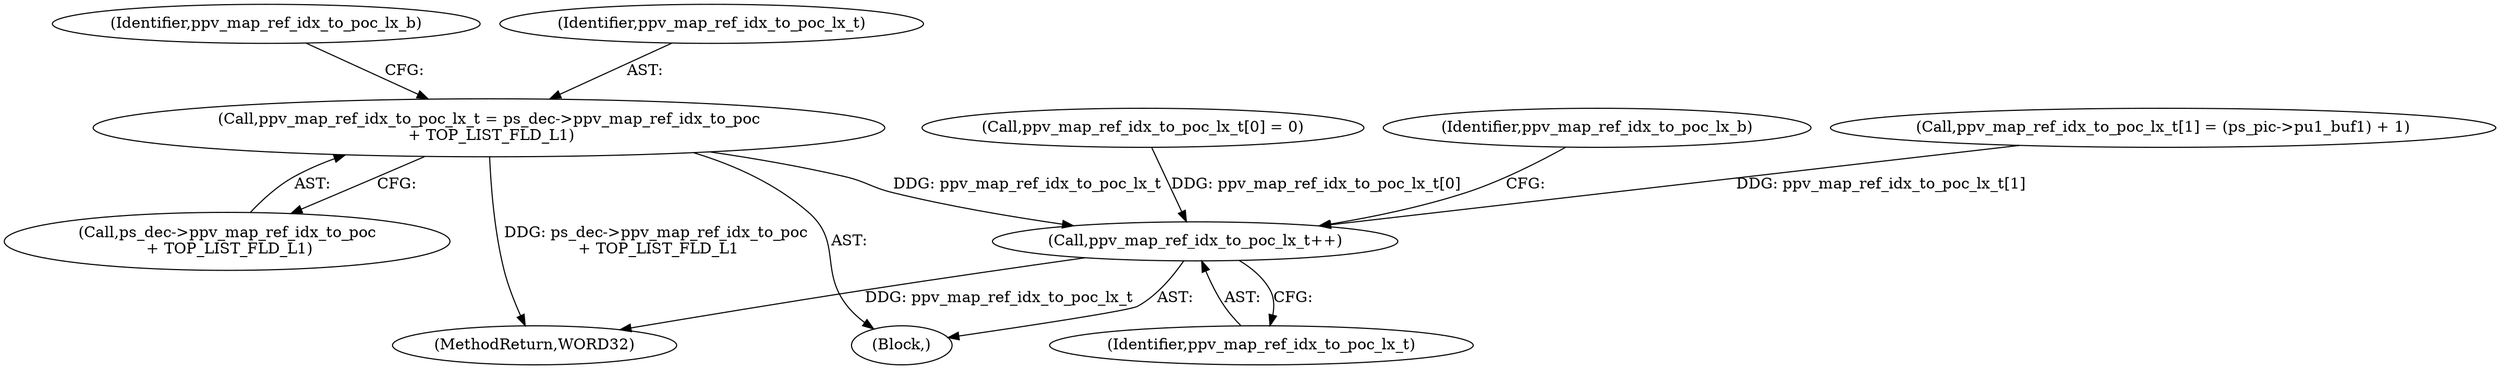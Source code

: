 digraph "0_Android_943323f1d9d3dd5c2634deb26cbe72343ca6b3db_0@integer" {
"1000674" [label="(Call,ppv_map_ref_idx_to_poc_lx_t = ps_dec->ppv_map_ref_idx_to_poc\n + TOP_LIST_FLD_L1)"];
"1000693" [label="(Call,ppv_map_ref_idx_to_poc_lx_t++)"];
"1001224" [label="(MethodReturn,WORD32)"];
"1000682" [label="(Identifier,ppv_map_ref_idx_to_poc_lx_b)"];
"1000693" [label="(Call,ppv_map_ref_idx_to_poc_lx_t++)"];
"1000697" [label="(Identifier,ppv_map_ref_idx_to_poc_lx_b)"];
"1000659" [label="(Call,ppv_map_ref_idx_to_poc_lx_t[1] = (ps_pic->pu1_buf1) + 1)"];
"1000676" [label="(Call,ps_dec->ppv_map_ref_idx_to_poc\n + TOP_LIST_FLD_L1)"];
"1000580" [label="(Block,)"];
"1000674" [label="(Call,ppv_map_ref_idx_to_poc_lx_t = ps_dec->ppv_map_ref_idx_to_poc\n + TOP_LIST_FLD_L1)"];
"1000694" [label="(Identifier,ppv_map_ref_idx_to_poc_lx_t)"];
"1000688" [label="(Call,ppv_map_ref_idx_to_poc_lx_t[0] = 0)"];
"1000675" [label="(Identifier,ppv_map_ref_idx_to_poc_lx_t)"];
"1000674" -> "1000580"  [label="AST: "];
"1000674" -> "1000676"  [label="CFG: "];
"1000675" -> "1000674"  [label="AST: "];
"1000676" -> "1000674"  [label="AST: "];
"1000682" -> "1000674"  [label="CFG: "];
"1000674" -> "1001224"  [label="DDG: ps_dec->ppv_map_ref_idx_to_poc\n + TOP_LIST_FLD_L1"];
"1000674" -> "1000693"  [label="DDG: ppv_map_ref_idx_to_poc_lx_t"];
"1000693" -> "1000580"  [label="AST: "];
"1000693" -> "1000694"  [label="CFG: "];
"1000694" -> "1000693"  [label="AST: "];
"1000697" -> "1000693"  [label="CFG: "];
"1000693" -> "1001224"  [label="DDG: ppv_map_ref_idx_to_poc_lx_t"];
"1000688" -> "1000693"  [label="DDG: ppv_map_ref_idx_to_poc_lx_t[0]"];
"1000659" -> "1000693"  [label="DDG: ppv_map_ref_idx_to_poc_lx_t[1]"];
}
